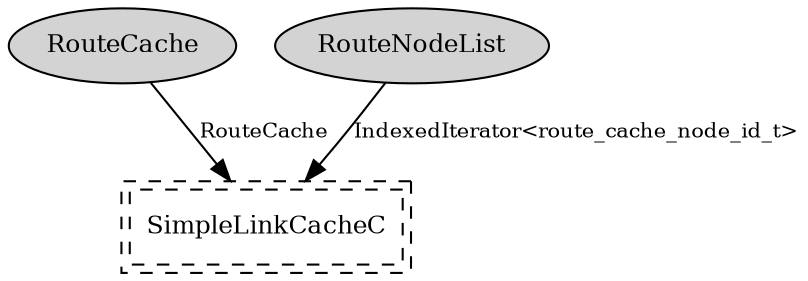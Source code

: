digraph "DsrRouteCacheC" {
  n0x7dbf1d38 [shape=ellipse, style=filled, label="RouteCache", fontsize=12];
  "DsrRouteCacheC.SimpleLinkCacheC" [fontsize=12, shape=box,peripheries=2, style=dashed, label="SimpleLinkCacheC", URL="SimpleLinkCacheC.html"];
  n0x7dbf04d8 [shape=ellipse, style=filled, label="RouteNodeList", fontsize=12];
  "DsrRouteCacheC.SimpleLinkCacheC" [fontsize=12, shape=box,peripheries=2, style=dashed, label="SimpleLinkCacheC", URL="SimpleLinkCacheC.html"];
  "n0x7dbf1d38" -> "DsrRouteCacheC.SimpleLinkCacheC" [label="RouteCache", URL="../ihtml/RouteCache.html", fontsize=10];
  "n0x7dbf04d8" -> "DsrRouteCacheC.SimpleLinkCacheC" [label="IndexedIterator<route_cache_node_id_t>", URL="../ihtml/IndexedIterator.html", fontsize=10];
}
